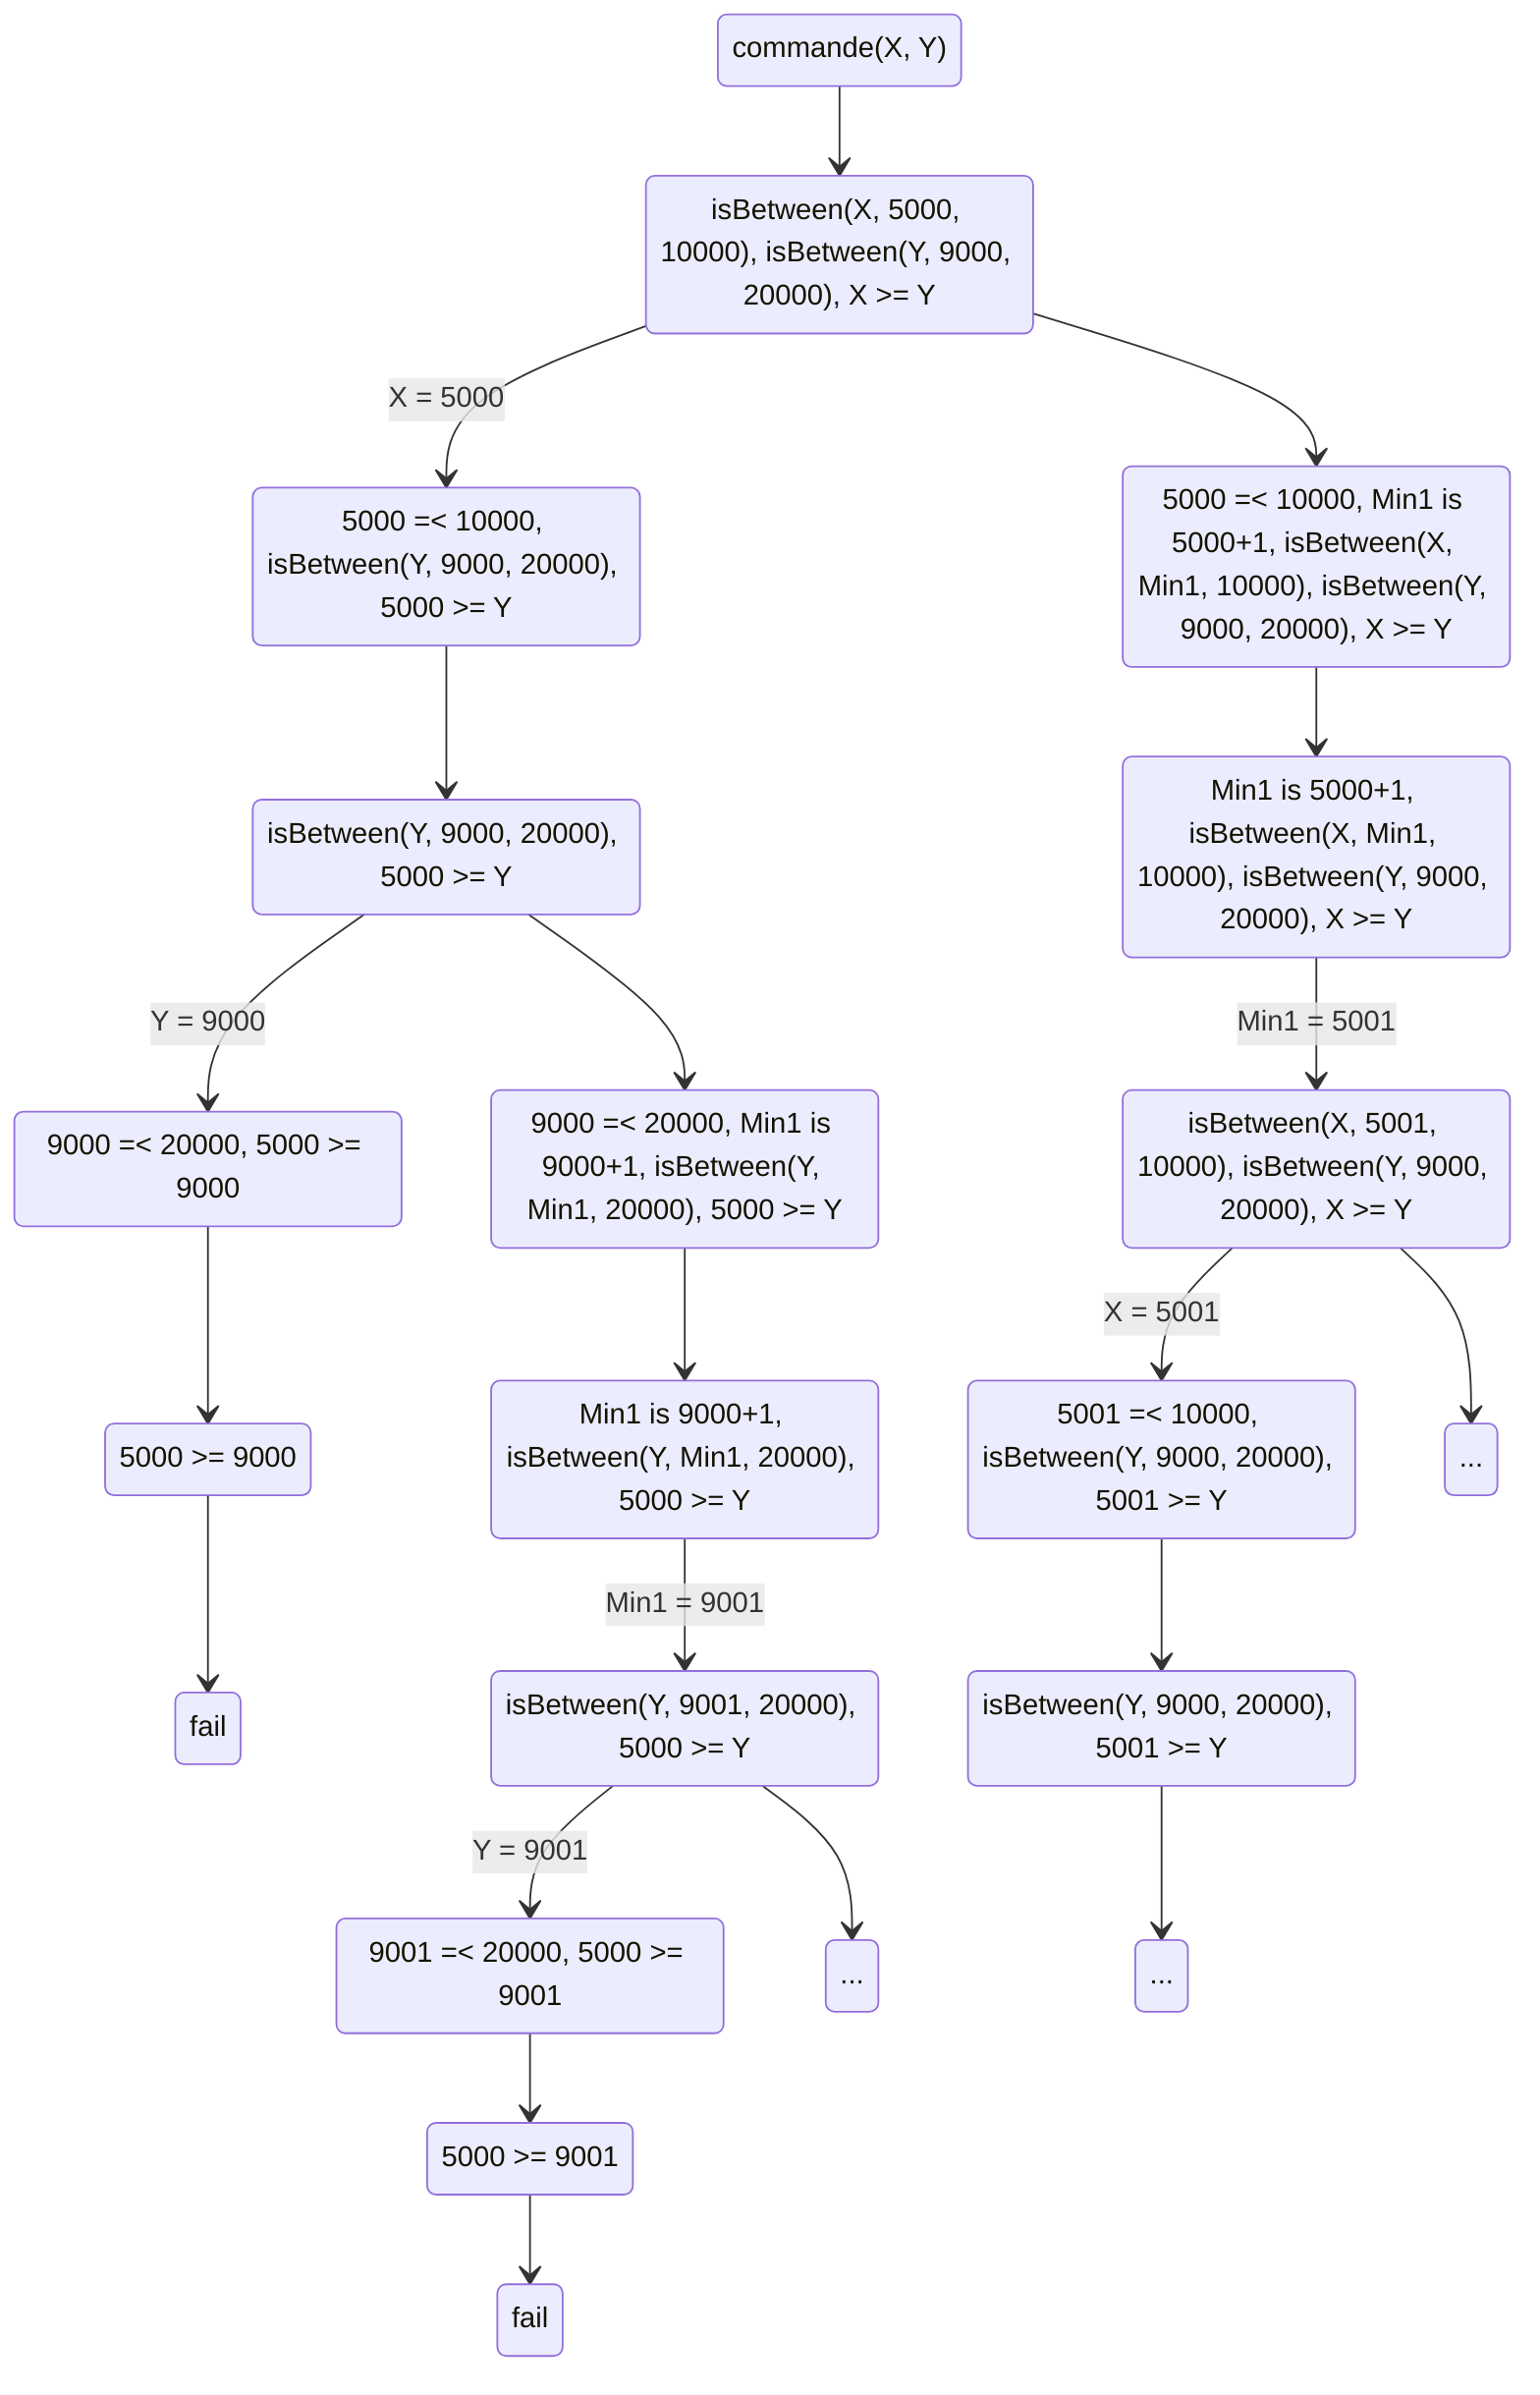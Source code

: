 stateDiagram-v2
	s0: commande(X, Y)
	s1: isBetween(X, 5000, 10000), isBetween(Y, 9000, 20000), X >= Y
	s2: 5000 =< 10000, isBetween(Y, 9000, 20000), 5000 >= Y
	s3: isBetween(Y, 9000, 20000), 5000 >= Y
	s4: 9000 =< 20000, 5000 >= 9000
	s5: 5000 >= 9000
	s6: fail
	s7: 9000 =< 20000, Min1 is 9000+1, isBetween(Y, Min1, 20000), 5000 >= Y
	s8: Min1 is 9000+1, isBetween(Y, Min1, 20000), 5000 >= Y
	s9: isBetween(Y, 9001, 20000), 5000 >= Y
	s10: 9001 =< 20000, 5000 >= 9001
	s11: 5000 >= 9001
	s12: fail
	s13: ...
	s14: 5000 =< 10000, Min1 is 5000+1, isBetween(X, Min1, 10000), isBetween(Y, 9000, 20000), X >= Y
	s15: Min1 is 5000+1, isBetween(X, Min1, 10000), isBetween(Y, 9000, 20000), X >= Y
	s16: isBetween(X, 5001, 10000), isBetween(Y, 9000, 20000), X >= Y
	s17: 5001 =< 10000, isBetween(Y, 9000, 20000), 5001 >= Y
	s18: isBetween(Y, 9000, 20000), 5001 >= Y
	s19: ...
	s20: ...
	s0 --> s1
	s1 --> s2 : X = 5000
	s2 --> s3
	s3 --> s4 : Y = 9000
	s4 --> s5
	s5 --> s6
	s3 --> s7
	s7 --> s8
	s8 --> s9 : Min1 = 9001
	s9 --> s10 : Y = 9001
	s10 --> s11
	s11 --> s12
	s9 --> s13
	s1 --> s14
	s14 --> s15
	s15 --> s16 : Min1 = 5001
	s16 --> s17 : X = 5001
	s17 --> s18
	s18 --> s19
	s16 --> s20